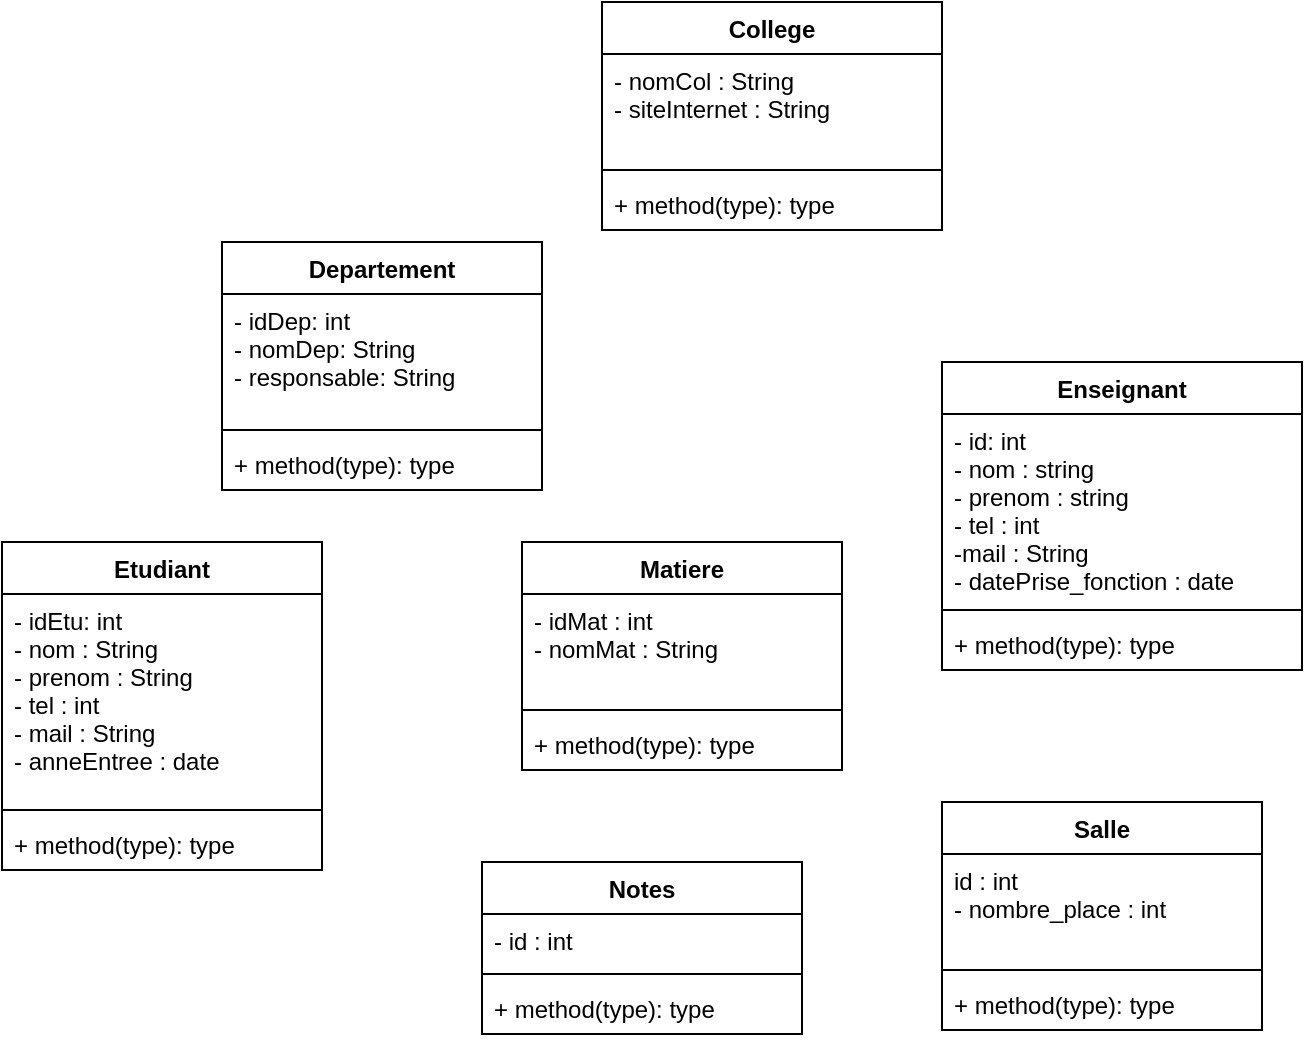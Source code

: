<mxfile version="20.5.3" type="github">
  <diagram id="BHGDDhI1vTgJZweA46ae" name="Page-1">
    <mxGraphModel dx="868" dy="482" grid="1" gridSize="10" guides="1" tooltips="1" connect="1" arrows="1" fold="1" page="1" pageScale="1" pageWidth="827" pageHeight="1169" math="0" shadow="0">
      <root>
        <mxCell id="0" />
        <mxCell id="1" parent="0" />
        <mxCell id="pFwtjezKtflzaq8YIJwn-1" value="Matiere" style="swimlane;fontStyle=1;align=center;verticalAlign=top;childLayout=stackLayout;horizontal=1;startSize=26;horizontalStack=0;resizeParent=1;resizeParentMax=0;resizeLast=0;collapsible=1;marginBottom=0;" vertex="1" parent="1">
          <mxGeometry x="310" y="300" width="160" height="114" as="geometry" />
        </mxCell>
        <mxCell id="pFwtjezKtflzaq8YIJwn-2" value="- idMat : int&#xa;- nomMat : String" style="text;strokeColor=none;fillColor=none;align=left;verticalAlign=top;spacingLeft=4;spacingRight=4;overflow=hidden;rotatable=0;points=[[0,0.5],[1,0.5]];portConstraint=eastwest;" vertex="1" parent="pFwtjezKtflzaq8YIJwn-1">
          <mxGeometry y="26" width="160" height="54" as="geometry" />
        </mxCell>
        <mxCell id="pFwtjezKtflzaq8YIJwn-3" value="" style="line;strokeWidth=1;fillColor=none;align=left;verticalAlign=middle;spacingTop=-1;spacingLeft=3;spacingRight=3;rotatable=0;labelPosition=right;points=[];portConstraint=eastwest;strokeColor=inherit;" vertex="1" parent="pFwtjezKtflzaq8YIJwn-1">
          <mxGeometry y="80" width="160" height="8" as="geometry" />
        </mxCell>
        <mxCell id="pFwtjezKtflzaq8YIJwn-4" value="+ method(type): type" style="text;strokeColor=none;fillColor=none;align=left;verticalAlign=top;spacingLeft=4;spacingRight=4;overflow=hidden;rotatable=0;points=[[0,0.5],[1,0.5]];portConstraint=eastwest;" vertex="1" parent="pFwtjezKtflzaq8YIJwn-1">
          <mxGeometry y="88" width="160" height="26" as="geometry" />
        </mxCell>
        <mxCell id="pFwtjezKtflzaq8YIJwn-5" value="Etudiant" style="swimlane;fontStyle=1;align=center;verticalAlign=top;childLayout=stackLayout;horizontal=1;startSize=26;horizontalStack=0;resizeParent=1;resizeParentMax=0;resizeLast=0;collapsible=1;marginBottom=0;" vertex="1" parent="1">
          <mxGeometry x="50" y="300" width="160" height="164" as="geometry" />
        </mxCell>
        <mxCell id="pFwtjezKtflzaq8YIJwn-6" value="- idEtu: int&#xa;- nom : String&#xa;- prenom : String&#xa;- tel : int&#xa;- mail : String&#xa;- anneEntree : date" style="text;strokeColor=none;fillColor=none;align=left;verticalAlign=top;spacingLeft=4;spacingRight=4;overflow=hidden;rotatable=0;points=[[0,0.5],[1,0.5]];portConstraint=eastwest;" vertex="1" parent="pFwtjezKtflzaq8YIJwn-5">
          <mxGeometry y="26" width="160" height="104" as="geometry" />
        </mxCell>
        <mxCell id="pFwtjezKtflzaq8YIJwn-7" value="" style="line;strokeWidth=1;fillColor=none;align=left;verticalAlign=middle;spacingTop=-1;spacingLeft=3;spacingRight=3;rotatable=0;labelPosition=right;points=[];portConstraint=eastwest;strokeColor=inherit;" vertex="1" parent="pFwtjezKtflzaq8YIJwn-5">
          <mxGeometry y="130" width="160" height="8" as="geometry" />
        </mxCell>
        <mxCell id="pFwtjezKtflzaq8YIJwn-8" value="+ method(type): type" style="text;strokeColor=none;fillColor=none;align=left;verticalAlign=top;spacingLeft=4;spacingRight=4;overflow=hidden;rotatable=0;points=[[0,0.5],[1,0.5]];portConstraint=eastwest;" vertex="1" parent="pFwtjezKtflzaq8YIJwn-5">
          <mxGeometry y="138" width="160" height="26" as="geometry" />
        </mxCell>
        <mxCell id="pFwtjezKtflzaq8YIJwn-9" value="Notes" style="swimlane;fontStyle=1;align=center;verticalAlign=top;childLayout=stackLayout;horizontal=1;startSize=26;horizontalStack=0;resizeParent=1;resizeParentMax=0;resizeLast=0;collapsible=1;marginBottom=0;" vertex="1" parent="1">
          <mxGeometry x="290" y="460" width="160" height="86" as="geometry" />
        </mxCell>
        <mxCell id="pFwtjezKtflzaq8YIJwn-10" value="- id : int" style="text;strokeColor=none;fillColor=none;align=left;verticalAlign=top;spacingLeft=4;spacingRight=4;overflow=hidden;rotatable=0;points=[[0,0.5],[1,0.5]];portConstraint=eastwest;" vertex="1" parent="pFwtjezKtflzaq8YIJwn-9">
          <mxGeometry y="26" width="160" height="26" as="geometry" />
        </mxCell>
        <mxCell id="pFwtjezKtflzaq8YIJwn-11" value="" style="line;strokeWidth=1;fillColor=none;align=left;verticalAlign=middle;spacingTop=-1;spacingLeft=3;spacingRight=3;rotatable=0;labelPosition=right;points=[];portConstraint=eastwest;strokeColor=inherit;" vertex="1" parent="pFwtjezKtflzaq8YIJwn-9">
          <mxGeometry y="52" width="160" height="8" as="geometry" />
        </mxCell>
        <mxCell id="pFwtjezKtflzaq8YIJwn-12" value="+ method(type): type" style="text;strokeColor=none;fillColor=none;align=left;verticalAlign=top;spacingLeft=4;spacingRight=4;overflow=hidden;rotatable=0;points=[[0,0.5],[1,0.5]];portConstraint=eastwest;" vertex="1" parent="pFwtjezKtflzaq8YIJwn-9">
          <mxGeometry y="60" width="160" height="26" as="geometry" />
        </mxCell>
        <mxCell id="pFwtjezKtflzaq8YIJwn-13" value="Enseignant" style="swimlane;fontStyle=1;align=center;verticalAlign=top;childLayout=stackLayout;horizontal=1;startSize=26;horizontalStack=0;resizeParent=1;resizeParentMax=0;resizeLast=0;collapsible=1;marginBottom=0;" vertex="1" parent="1">
          <mxGeometry x="520" y="210" width="180" height="154" as="geometry" />
        </mxCell>
        <mxCell id="pFwtjezKtflzaq8YIJwn-14" value="- id: int&#xa;- nom : string&#xa;- prenom : string&#xa;- tel : int&#xa;-mail : String&#xa;- datePrise_fonction : date" style="text;strokeColor=none;fillColor=none;align=left;verticalAlign=top;spacingLeft=4;spacingRight=4;overflow=hidden;rotatable=0;points=[[0,0.5],[1,0.5]];portConstraint=eastwest;" vertex="1" parent="pFwtjezKtflzaq8YIJwn-13">
          <mxGeometry y="26" width="180" height="94" as="geometry" />
        </mxCell>
        <mxCell id="pFwtjezKtflzaq8YIJwn-15" value="" style="line;strokeWidth=1;fillColor=none;align=left;verticalAlign=middle;spacingTop=-1;spacingLeft=3;spacingRight=3;rotatable=0;labelPosition=right;points=[];portConstraint=eastwest;strokeColor=inherit;" vertex="1" parent="pFwtjezKtflzaq8YIJwn-13">
          <mxGeometry y="120" width="180" height="8" as="geometry" />
        </mxCell>
        <mxCell id="pFwtjezKtflzaq8YIJwn-16" value="+ method(type): type" style="text;strokeColor=none;fillColor=none;align=left;verticalAlign=top;spacingLeft=4;spacingRight=4;overflow=hidden;rotatable=0;points=[[0,0.5],[1,0.5]];portConstraint=eastwest;" vertex="1" parent="pFwtjezKtflzaq8YIJwn-13">
          <mxGeometry y="128" width="180" height="26" as="geometry" />
        </mxCell>
        <mxCell id="pFwtjezKtflzaq8YIJwn-17" value="Departement" style="swimlane;fontStyle=1;align=center;verticalAlign=top;childLayout=stackLayout;horizontal=1;startSize=26;horizontalStack=0;resizeParent=1;resizeParentMax=0;resizeLast=0;collapsible=1;marginBottom=0;" vertex="1" parent="1">
          <mxGeometry x="160" y="150" width="160" height="124" as="geometry" />
        </mxCell>
        <mxCell id="pFwtjezKtflzaq8YIJwn-18" value="- idDep: int&#xa;- nomDep: String&#xa;- responsable: String&#xa;" style="text;strokeColor=none;fillColor=none;align=left;verticalAlign=top;spacingLeft=4;spacingRight=4;overflow=hidden;rotatable=0;points=[[0,0.5],[1,0.5]];portConstraint=eastwest;" vertex="1" parent="pFwtjezKtflzaq8YIJwn-17">
          <mxGeometry y="26" width="160" height="64" as="geometry" />
        </mxCell>
        <mxCell id="pFwtjezKtflzaq8YIJwn-19" value="" style="line;strokeWidth=1;fillColor=none;align=left;verticalAlign=middle;spacingTop=-1;spacingLeft=3;spacingRight=3;rotatable=0;labelPosition=right;points=[];portConstraint=eastwest;strokeColor=inherit;" vertex="1" parent="pFwtjezKtflzaq8YIJwn-17">
          <mxGeometry y="90" width="160" height="8" as="geometry" />
        </mxCell>
        <mxCell id="pFwtjezKtflzaq8YIJwn-20" value="+ method(type): type" style="text;strokeColor=none;fillColor=none;align=left;verticalAlign=top;spacingLeft=4;spacingRight=4;overflow=hidden;rotatable=0;points=[[0,0.5],[1,0.5]];portConstraint=eastwest;" vertex="1" parent="pFwtjezKtflzaq8YIJwn-17">
          <mxGeometry y="98" width="160" height="26" as="geometry" />
        </mxCell>
        <mxCell id="pFwtjezKtflzaq8YIJwn-21" value="College" style="swimlane;fontStyle=1;align=center;verticalAlign=top;childLayout=stackLayout;horizontal=1;startSize=26;horizontalStack=0;resizeParent=1;resizeParentMax=0;resizeLast=0;collapsible=1;marginBottom=0;" vertex="1" parent="1">
          <mxGeometry x="350" y="30" width="170" height="114" as="geometry" />
        </mxCell>
        <mxCell id="pFwtjezKtflzaq8YIJwn-22" value="- nomCol : String&#xa;- siteInternet : String" style="text;strokeColor=none;fillColor=none;align=left;verticalAlign=top;spacingLeft=4;spacingRight=4;overflow=hidden;rotatable=0;points=[[0,0.5],[1,0.5]];portConstraint=eastwest;" vertex="1" parent="pFwtjezKtflzaq8YIJwn-21">
          <mxGeometry y="26" width="170" height="54" as="geometry" />
        </mxCell>
        <mxCell id="pFwtjezKtflzaq8YIJwn-23" value="" style="line;strokeWidth=1;fillColor=none;align=left;verticalAlign=middle;spacingTop=-1;spacingLeft=3;spacingRight=3;rotatable=0;labelPosition=right;points=[];portConstraint=eastwest;strokeColor=inherit;" vertex="1" parent="pFwtjezKtflzaq8YIJwn-21">
          <mxGeometry y="80" width="170" height="8" as="geometry" />
        </mxCell>
        <mxCell id="pFwtjezKtflzaq8YIJwn-24" value="+ method(type): type" style="text;strokeColor=none;fillColor=none;align=left;verticalAlign=top;spacingLeft=4;spacingRight=4;overflow=hidden;rotatable=0;points=[[0,0.5],[1,0.5]];portConstraint=eastwest;" vertex="1" parent="pFwtjezKtflzaq8YIJwn-21">
          <mxGeometry y="88" width="170" height="26" as="geometry" />
        </mxCell>
        <mxCell id="pFwtjezKtflzaq8YIJwn-25" value="Salle" style="swimlane;fontStyle=1;align=center;verticalAlign=top;childLayout=stackLayout;horizontal=1;startSize=26;horizontalStack=0;resizeParent=1;resizeParentMax=0;resizeLast=0;collapsible=1;marginBottom=0;" vertex="1" parent="1">
          <mxGeometry x="520" y="430" width="160" height="114" as="geometry" />
        </mxCell>
        <mxCell id="pFwtjezKtflzaq8YIJwn-26" value="id : int&#xa;- nombre_place : int" style="text;strokeColor=none;fillColor=none;align=left;verticalAlign=top;spacingLeft=4;spacingRight=4;overflow=hidden;rotatable=0;points=[[0,0.5],[1,0.5]];portConstraint=eastwest;" vertex="1" parent="pFwtjezKtflzaq8YIJwn-25">
          <mxGeometry y="26" width="160" height="54" as="geometry" />
        </mxCell>
        <mxCell id="pFwtjezKtflzaq8YIJwn-27" value="" style="line;strokeWidth=1;fillColor=none;align=left;verticalAlign=middle;spacingTop=-1;spacingLeft=3;spacingRight=3;rotatable=0;labelPosition=right;points=[];portConstraint=eastwest;strokeColor=inherit;" vertex="1" parent="pFwtjezKtflzaq8YIJwn-25">
          <mxGeometry y="80" width="160" height="8" as="geometry" />
        </mxCell>
        <mxCell id="pFwtjezKtflzaq8YIJwn-28" value="+ method(type): type" style="text;strokeColor=none;fillColor=none;align=left;verticalAlign=top;spacingLeft=4;spacingRight=4;overflow=hidden;rotatable=0;points=[[0,0.5],[1,0.5]];portConstraint=eastwest;" vertex="1" parent="pFwtjezKtflzaq8YIJwn-25">
          <mxGeometry y="88" width="160" height="26" as="geometry" />
        </mxCell>
      </root>
    </mxGraphModel>
  </diagram>
</mxfile>
